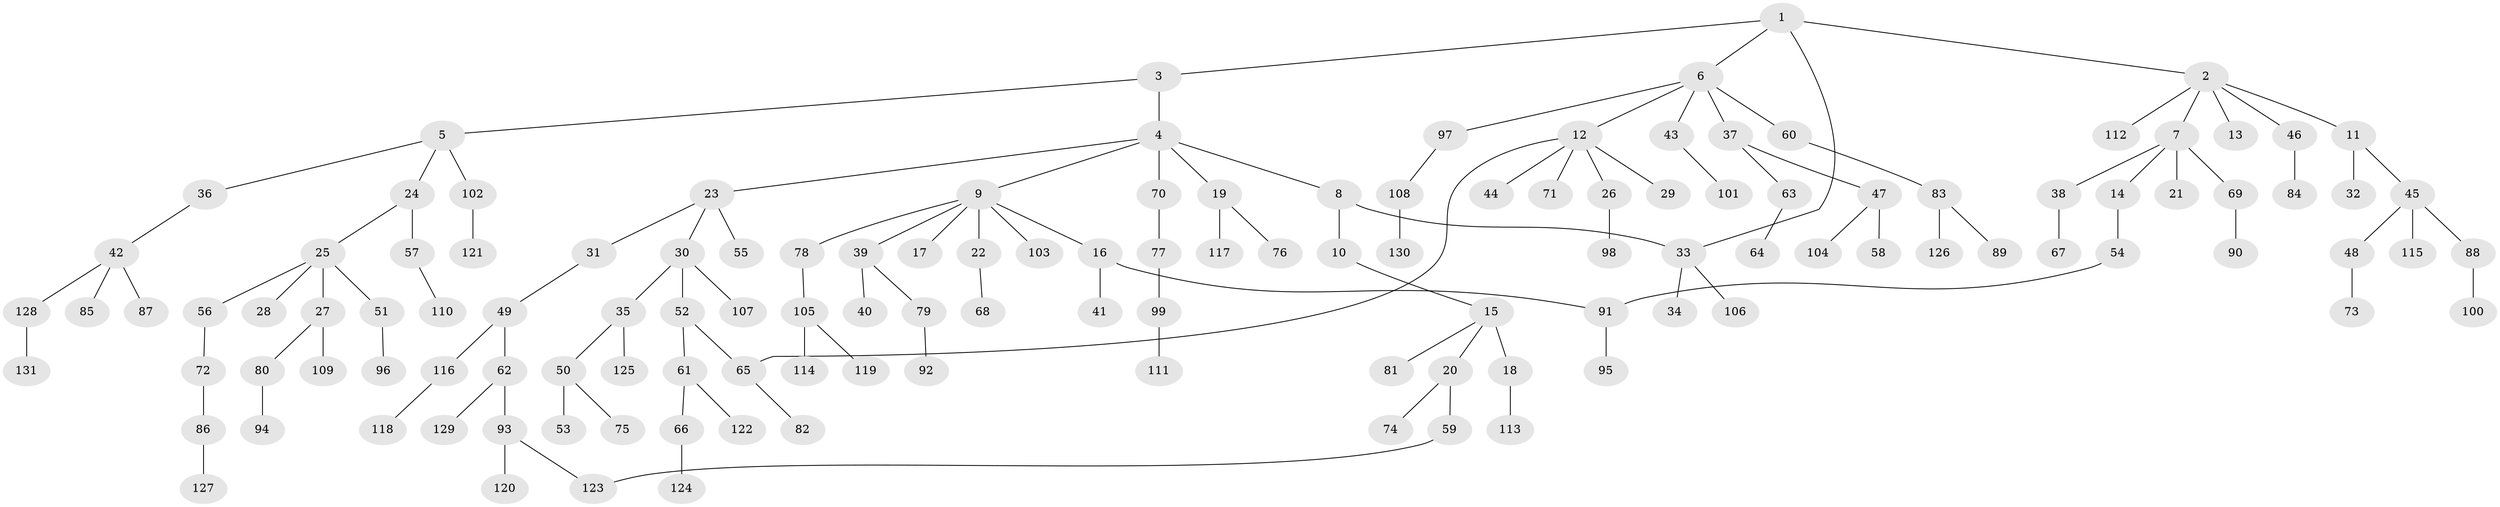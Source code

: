 // coarse degree distribution, {6: 0.033707865168539325, 5: 0.0449438202247191, 8: 0.011235955056179775, 4: 0.056179775280898875, 3: 0.10112359550561797, 7: 0.011235955056179775, 1: 0.5393258426966292, 2: 0.20224719101123595}
// Generated by graph-tools (version 1.1) at 2025/41/03/06/25 10:41:28]
// undirected, 131 vertices, 134 edges
graph export_dot {
graph [start="1"]
  node [color=gray90,style=filled];
  1;
  2;
  3;
  4;
  5;
  6;
  7;
  8;
  9;
  10;
  11;
  12;
  13;
  14;
  15;
  16;
  17;
  18;
  19;
  20;
  21;
  22;
  23;
  24;
  25;
  26;
  27;
  28;
  29;
  30;
  31;
  32;
  33;
  34;
  35;
  36;
  37;
  38;
  39;
  40;
  41;
  42;
  43;
  44;
  45;
  46;
  47;
  48;
  49;
  50;
  51;
  52;
  53;
  54;
  55;
  56;
  57;
  58;
  59;
  60;
  61;
  62;
  63;
  64;
  65;
  66;
  67;
  68;
  69;
  70;
  71;
  72;
  73;
  74;
  75;
  76;
  77;
  78;
  79;
  80;
  81;
  82;
  83;
  84;
  85;
  86;
  87;
  88;
  89;
  90;
  91;
  92;
  93;
  94;
  95;
  96;
  97;
  98;
  99;
  100;
  101;
  102;
  103;
  104;
  105;
  106;
  107;
  108;
  109;
  110;
  111;
  112;
  113;
  114;
  115;
  116;
  117;
  118;
  119;
  120;
  121;
  122;
  123;
  124;
  125;
  126;
  127;
  128;
  129;
  130;
  131;
  1 -- 2;
  1 -- 3;
  1 -- 6;
  1 -- 33;
  2 -- 7;
  2 -- 11;
  2 -- 13;
  2 -- 46;
  2 -- 112;
  3 -- 4;
  3 -- 5;
  4 -- 8;
  4 -- 9;
  4 -- 19;
  4 -- 23;
  4 -- 70;
  5 -- 24;
  5 -- 36;
  5 -- 102;
  6 -- 12;
  6 -- 37;
  6 -- 43;
  6 -- 60;
  6 -- 97;
  7 -- 14;
  7 -- 21;
  7 -- 38;
  7 -- 69;
  8 -- 10;
  8 -- 33;
  9 -- 16;
  9 -- 17;
  9 -- 22;
  9 -- 39;
  9 -- 78;
  9 -- 103;
  10 -- 15;
  11 -- 32;
  11 -- 45;
  12 -- 26;
  12 -- 29;
  12 -- 44;
  12 -- 71;
  12 -- 65;
  14 -- 54;
  15 -- 18;
  15 -- 20;
  15 -- 81;
  16 -- 41;
  16 -- 91;
  18 -- 113;
  19 -- 76;
  19 -- 117;
  20 -- 59;
  20 -- 74;
  22 -- 68;
  23 -- 30;
  23 -- 31;
  23 -- 55;
  24 -- 25;
  24 -- 57;
  25 -- 27;
  25 -- 28;
  25 -- 51;
  25 -- 56;
  26 -- 98;
  27 -- 80;
  27 -- 109;
  30 -- 35;
  30 -- 52;
  30 -- 107;
  31 -- 49;
  33 -- 34;
  33 -- 106;
  35 -- 50;
  35 -- 125;
  36 -- 42;
  37 -- 47;
  37 -- 63;
  38 -- 67;
  39 -- 40;
  39 -- 79;
  42 -- 85;
  42 -- 87;
  42 -- 128;
  43 -- 101;
  45 -- 48;
  45 -- 88;
  45 -- 115;
  46 -- 84;
  47 -- 58;
  47 -- 104;
  48 -- 73;
  49 -- 62;
  49 -- 116;
  50 -- 53;
  50 -- 75;
  51 -- 96;
  52 -- 61;
  52 -- 65;
  54 -- 91;
  56 -- 72;
  57 -- 110;
  59 -- 123;
  60 -- 83;
  61 -- 66;
  61 -- 122;
  62 -- 93;
  62 -- 129;
  63 -- 64;
  65 -- 82;
  66 -- 124;
  69 -- 90;
  70 -- 77;
  72 -- 86;
  77 -- 99;
  78 -- 105;
  79 -- 92;
  80 -- 94;
  83 -- 89;
  83 -- 126;
  86 -- 127;
  88 -- 100;
  91 -- 95;
  93 -- 120;
  93 -- 123;
  97 -- 108;
  99 -- 111;
  102 -- 121;
  105 -- 114;
  105 -- 119;
  108 -- 130;
  116 -- 118;
  128 -- 131;
}
